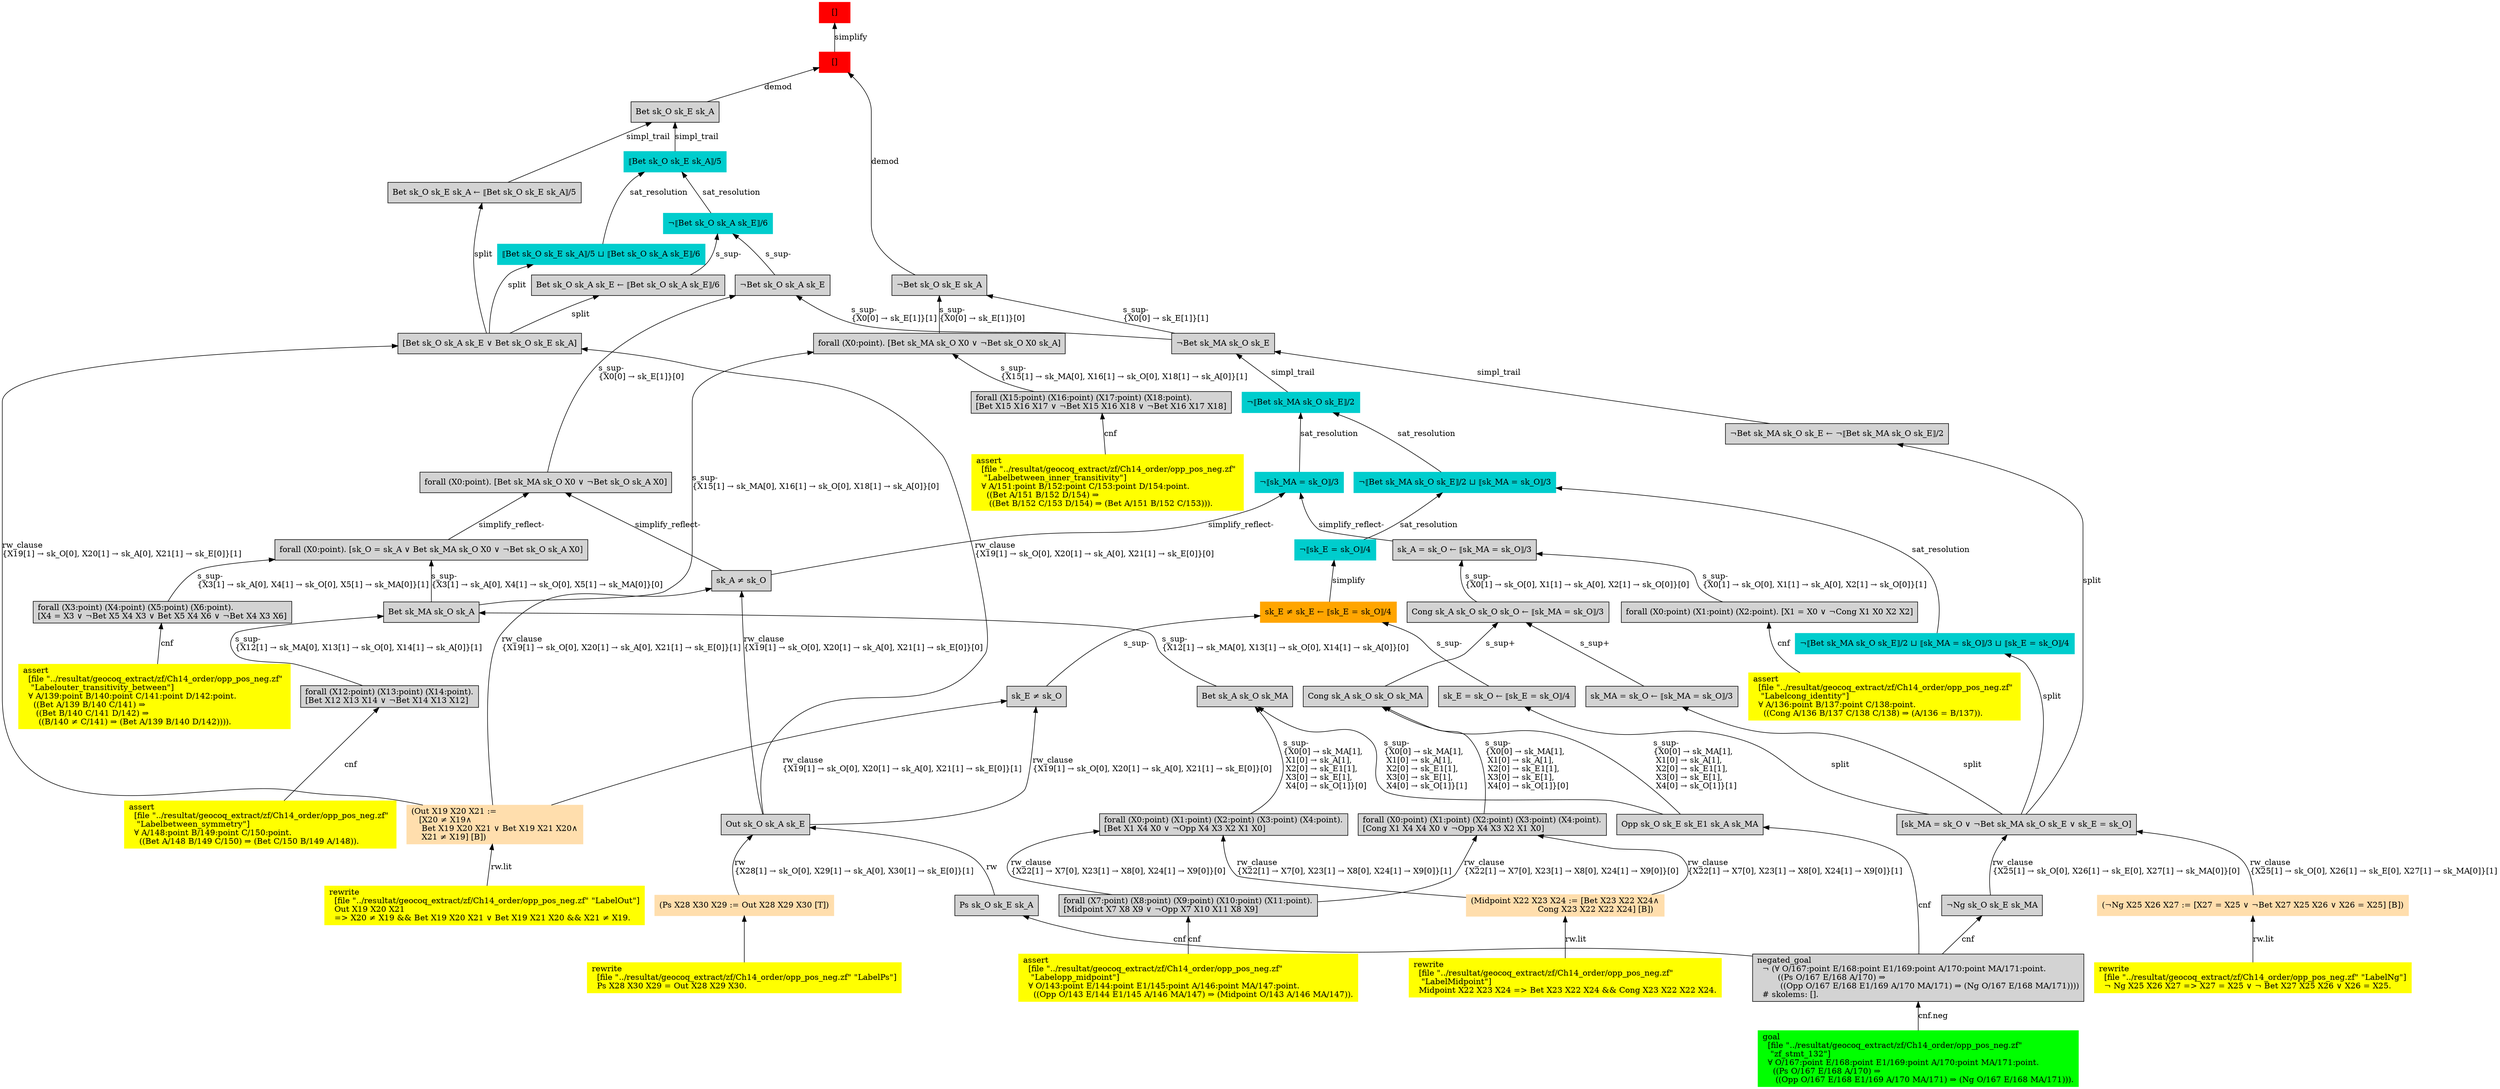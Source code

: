 digraph "unsat_graph" {
  vertex_0 [color=red, label="[]", shape=box, style=filled];
  vertex_0 -> vertex_1 [label="simplify", dir="back"];
  vertex_1 [color=red, label="[]", shape=box, style=filled];
  vertex_1 -> vertex_2 [label="demod", dir="back"];
  vertex_2 [shape=box, label="Bet sk_O sk_E sk_A\l", style=filled];
  vertex_2 -> vertex_3 [label="simpl_trail", dir="back"];
  vertex_3 [color=cyan3, shape=box, label="⟦Bet sk_O sk_E sk_A⟧/5\l", style=filled];
  vertex_3 -> vertex_4 [label="sat_resolution", dir="back"];
  vertex_4 [color=cyan3, shape=box, label="¬⟦Bet sk_O sk_A sk_E⟧/6\l", style=filled];
  vertex_4 -> vertex_5 [label="s_sup-\l", dir="back"];
  vertex_5 [shape=box, label="¬Bet sk_O sk_A sk_E\l", style=filled];
  vertex_5 -> vertex_6 [label="s_sup-\l\{X0[0] → sk_E[1]\}[1]\l", dir="back"];
  vertex_6 [shape=box, label="¬Bet sk_MA sk_O sk_E\l", style=filled];
  vertex_6 -> vertex_7 [label="simpl_trail", dir="back"];
  vertex_7 [color=cyan3, shape=box, label="¬⟦Bet sk_MA sk_O sk_E⟧/2\l", style=filled];
  vertex_7 -> vertex_8 [label="sat_resolution", dir="back"];
  vertex_8 [color=cyan3, shape=box, label="¬⟦sk_MA = sk_O⟧/3\l", style=filled];
  vertex_8 -> vertex_9 [label="simplify_reflect-", dir="back"];
  vertex_9 [shape=box, label="sk_A ≠ sk_O\l", style=filled];
  vertex_9 -> vertex_10 [label="rw_clause\l\{X19[1] → sk_O[0], X20[1] → sk_A[0], X21[1] → sk_E[0]\}[1]\l", dir="back"];
  vertex_10 [color=navajowhite, shape=box, label="(Out X19 X20 X21 :=\l   [X20 ≠ X19∧\l    Bet X19 X20 X21 ∨ Bet X19 X21 X20∧\l    X21 ≠ X19] [B])\l", style=filled];
  vertex_10 -> vertex_11 [label="rw.lit", dir="back"];
  vertex_11 [color=yellow, shape=box, label="rewrite\l  [file \"../resultat/geocoq_extract/zf/Ch14_order/opp_pos_neg.zf\" \"LabelOut\"]\l  Out X19 X20 X21\l  =\> X20 ≠ X19 && Bet X19 X20 X21 ∨ Bet X19 X21 X20 && X21 ≠ X19.\l", style=filled];
  vertex_9 -> vertex_12 [label="rw_clause\l\{X19[1] → sk_O[0], X20[1] → sk_A[0], X21[1] → sk_E[0]\}[0]\l", dir="back"];
  vertex_12 [shape=box, label="Out sk_O sk_A sk_E\l", style=filled];
  vertex_12 -> vertex_13 [label="rw\l\{X28[1] → sk_O[0], X29[1] → sk_A[0], X30[1] → sk_E[0]\}[1]\l", dir="back"];
  vertex_13 [color=navajowhite, shape=box, label="(Ps X28 X30 X29 := Out X28 X29 X30 [T])\l", style=filled];
  vertex_13 -> vertex_14 [label="", dir="back"];
  vertex_14 [color=yellow, shape=box, label="rewrite\l  [file \"../resultat/geocoq_extract/zf/Ch14_order/opp_pos_neg.zf\" \"LabelPs\"]\l  Ps X28 X30 X29 = Out X28 X29 X30.\l", style=filled];
  vertex_12 -> vertex_15 [label="rw", dir="back"];
  vertex_15 [shape=box, label="Ps sk_O sk_E sk_A\l", style=filled];
  vertex_15 -> vertex_16 [label="cnf", dir="back"];
  vertex_16 [shape=box, label="negated_goal\l  ¬ (∀ O/167:point E/168:point E1/169:point A/170:point MA/171:point.\l        ((Ps O/167 E/168 A/170) ⇒\l         ((Opp O/167 E/168 E1/169 A/170 MA/171) ⇒ (Ng O/167 E/168 MA/171))))\l  # skolems: [].\l", style=filled];
  vertex_16 -> vertex_17 [label="cnf.neg", dir="back"];
  vertex_17 [color=green, shape=box, label="goal\l  [file \"../resultat/geocoq_extract/zf/Ch14_order/opp_pos_neg.zf\" \l   \"zf_stmt_132\"]\l  ∀ O/167:point E/168:point E1/169:point A/170:point MA/171:point.\l    ((Ps O/167 E/168 A/170) ⇒\l     ((Opp O/167 E/168 E1/169 A/170 MA/171) ⇒ (Ng O/167 E/168 MA/171))).\l", style=filled];
  vertex_8 -> vertex_18 [label="simplify_reflect-", dir="back"];
  vertex_18 [shape=box, label="sk_A = sk_O ← ⟦sk_MA = sk_O⟧/3\l", style=filled];
  vertex_18 -> vertex_19 [label="s_sup-\l\{X0[1] → sk_O[0], X1[1] → sk_A[0], X2[1] → sk_O[0]\}[1]\l", dir="back"];
  vertex_19 [shape=box, label="forall (X0:point) (X1:point) (X2:point). [X1 = X0 ∨ ¬Cong X1 X0 X2 X2]\l", style=filled];
  vertex_19 -> vertex_20 [label="cnf", dir="back"];
  vertex_20 [color=yellow, shape=box, label="assert\l  [file \"../resultat/geocoq_extract/zf/Ch14_order/opp_pos_neg.zf\" \l   \"Labelcong_identity\"]\l  ∀ A/136:point B/137:point C/138:point.\l    ((Cong A/136 B/137 C/138 C/138) ⇒ (A/136 = B/137)).\l", style=filled];
  vertex_18 -> vertex_21 [label="s_sup-\l\{X0[1] → sk_O[0], X1[1] → sk_A[0], X2[1] → sk_O[0]\}[0]\l", dir="back"];
  vertex_21 [shape=box, label="Cong sk_A sk_O sk_O sk_O ← ⟦sk_MA = sk_O⟧/3\l", style=filled];
  vertex_21 -> vertex_22 [label="s_sup+\l", dir="back"];
  vertex_22 [shape=box, label="Cong sk_A sk_O sk_O sk_MA\l", style=filled];
  vertex_22 -> vertex_23 [label="s_sup-\l\{X0[0] → sk_MA[1], \l X1[0] → sk_A[1], \l X2[0] → sk_E1[1], \l X3[0] → sk_E[1], \l X4[0] → sk_O[1]\}[0]\l", dir="back"];
  vertex_23 [shape=box, label="forall (X0:point) (X1:point) (X2:point) (X3:point) (X4:point).\l[Cong X1 X4 X4 X0 ∨ ¬Opp X4 X3 X2 X1 X0]\l", style=filled];
  vertex_23 -> vertex_24 [label="rw_clause\l\{X22[1] → X7[0], X23[1] → X8[0], X24[1] → X9[0]\}[1]\l", dir="back"];
  vertex_24 [color=navajowhite, shape=box, label="(Midpoint X22 X23 X24 := [Bet X23 X22 X24∧\l                          Cong X23 X22 X22 X24] [B])\l", style=filled];
  vertex_24 -> vertex_25 [label="rw.lit", dir="back"];
  vertex_25 [color=yellow, shape=box, label="rewrite\l  [file \"../resultat/geocoq_extract/zf/Ch14_order/opp_pos_neg.zf\" \l   \"LabelMidpoint\"]\l  Midpoint X22 X23 X24 =\> Bet X23 X22 X24 && Cong X23 X22 X22 X24.\l", style=filled];
  vertex_23 -> vertex_26 [label="rw_clause\l\{X22[1] → X7[0], X23[1] → X8[0], X24[1] → X9[0]\}[0]\l", dir="back"];
  vertex_26 [shape=box, label="forall (X7:point) (X8:point) (X9:point) (X10:point) (X11:point).\l[Midpoint X7 X8 X9 ∨ ¬Opp X7 X10 X11 X8 X9]\l", style=filled];
  vertex_26 -> vertex_27 [label="cnf", dir="back"];
  vertex_27 [color=yellow, shape=box, label="assert\l  [file \"../resultat/geocoq_extract/zf/Ch14_order/opp_pos_neg.zf\" \l   \"Labelopp_midpoint\"]\l  ∀ O/143:point E/144:point E1/145:point A/146:point MA/147:point.\l    ((Opp O/143 E/144 E1/145 A/146 MA/147) ⇒ (Midpoint O/143 A/146 MA/147)).\l", style=filled];
  vertex_22 -> vertex_28 [label="s_sup-\l\{X0[0] → sk_MA[1], \l X1[0] → sk_A[1], \l X2[0] → sk_E1[1], \l X3[0] → sk_E[1], \l X4[0] → sk_O[1]\}[1]\l", dir="back"];
  vertex_28 [shape=box, label="Opp sk_O sk_E sk_E1 sk_A sk_MA\l", style=filled];
  vertex_28 -> vertex_16 [label="cnf", dir="back"];
  vertex_21 -> vertex_29 [label="s_sup+\l", dir="back"];
  vertex_29 [shape=box, label="sk_MA = sk_O ← ⟦sk_MA = sk_O⟧/3\l", style=filled];
  vertex_29 -> vertex_30 [label="split", dir="back"];
  vertex_30 [shape=box, label="[sk_MA = sk_O ∨ ¬Bet sk_MA sk_O sk_E ∨ sk_E = sk_O]\l", style=filled];
  vertex_30 -> vertex_31 [label="rw_clause\l\{X25[1] → sk_O[0], X26[1] → sk_E[0], X27[1] → sk_MA[0]\}[1]\l", dir="back"];
  vertex_31 [color=navajowhite, shape=box, label="(¬Ng X25 X26 X27 := [X27 = X25 ∨ ¬Bet X27 X25 X26 ∨ X26 = X25] [B])\l", style=filled];
  vertex_31 -> vertex_32 [label="rw.lit", dir="back"];
  vertex_32 [color=yellow, shape=box, label="rewrite\l  [file \"../resultat/geocoq_extract/zf/Ch14_order/opp_pos_neg.zf\" \"LabelNg\"]\l  ¬ Ng X25 X26 X27 =\> X27 = X25 ∨ ¬ Bet X27 X25 X26 ∨ X26 = X25.\l", style=filled];
  vertex_30 -> vertex_33 [label="rw_clause\l\{X25[1] → sk_O[0], X26[1] → sk_E[0], X27[1] → sk_MA[0]\}[0]\l", dir="back"];
  vertex_33 [shape=box, label="¬Ng sk_O sk_E sk_MA\l", style=filled];
  vertex_33 -> vertex_16 [label="cnf", dir="back"];
  vertex_7 -> vertex_34 [label="sat_resolution", dir="back"];
  vertex_34 [color=cyan3, shape=box, label="¬⟦Bet sk_MA sk_O sk_E⟧/2 ⊔ ⟦sk_MA = sk_O⟧/3\l", style=filled];
  vertex_34 -> vertex_35 [label="sat_resolution", dir="back"];
  vertex_35 [color=cyan3, shape=box, label="¬⟦sk_E = sk_O⟧/4\l", style=filled];
  vertex_35 -> vertex_36 [label="simplify", dir="back"];
  vertex_36 [color=orange, shape=box, label="sk_E ≠ sk_E ← ⟦sk_E = sk_O⟧/4\l", style=filled];
  vertex_36 -> vertex_37 [label="s_sup-\l", dir="back"];
  vertex_37 [shape=box, label="sk_E ≠ sk_O\l", style=filled];
  vertex_37 -> vertex_10 [label="rw_clause\l\{X19[1] → sk_O[0], X20[1] → sk_A[0], X21[1] → sk_E[0]\}[1]\l", dir="back"];
  vertex_37 -> vertex_12 [label="rw_clause\l\{X19[1] → sk_O[0], X20[1] → sk_A[0], X21[1] → sk_E[0]\}[0]\l", dir="back"];
  vertex_36 -> vertex_38 [label="s_sup-\l", dir="back"];
  vertex_38 [shape=box, label="sk_E = sk_O ← ⟦sk_E = sk_O⟧/4\l", style=filled];
  vertex_38 -> vertex_30 [label="split", dir="back"];
  vertex_34 -> vertex_39 [label="sat_resolution", dir="back"];
  vertex_39 [color=cyan3, shape=box, label="¬⟦Bet sk_MA sk_O sk_E⟧/2 ⊔ ⟦sk_MA = sk_O⟧/3 ⊔ ⟦sk_E = sk_O⟧/4\l", style=filled];
  vertex_39 -> vertex_30 [label="split", dir="back"];
  vertex_6 -> vertex_40 [label="simpl_trail", dir="back"];
  vertex_40 [shape=box, label="¬Bet sk_MA sk_O sk_E ← ¬⟦Bet sk_MA sk_O sk_E⟧/2\l", style=filled];
  vertex_40 -> vertex_30 [label="split", dir="back"];
  vertex_5 -> vertex_41 [label="s_sup-\l\{X0[0] → sk_E[1]\}[0]\l", dir="back"];
  vertex_41 [shape=box, label="forall (X0:point). [Bet sk_MA sk_O X0 ∨ ¬Bet sk_O sk_A X0]\l", style=filled];
  vertex_41 -> vertex_9 [label="simplify_reflect-", dir="back"];
  vertex_41 -> vertex_42 [label="simplify_reflect-", dir="back"];
  vertex_42 [shape=box, label="forall (X0:point). [sk_O = sk_A ∨ Bet sk_MA sk_O X0 ∨ ¬Bet sk_O sk_A X0]\l", style=filled];
  vertex_42 -> vertex_43 [label="s_sup-\l\{X3[1] → sk_A[0], X4[1] → sk_O[0], X5[1] → sk_MA[0]\}[1]\l", dir="back"];
  vertex_43 [shape=box, label="forall (X3:point) (X4:point) (X5:point) (X6:point).\l[X4 = X3 ∨ ¬Bet X5 X4 X3 ∨ Bet X5 X4 X6 ∨ ¬Bet X4 X3 X6]\l", style=filled];
  vertex_43 -> vertex_44 [label="cnf", dir="back"];
  vertex_44 [color=yellow, shape=box, label="assert\l  [file \"../resultat/geocoq_extract/zf/Ch14_order/opp_pos_neg.zf\" \l   \"Labelouter_transitivity_between\"]\l  ∀ A/139:point B/140:point C/141:point D/142:point.\l    ((Bet A/139 B/140 C/141) ⇒\l     ((Bet B/140 C/141 D/142) ⇒\l      ((B/140 ≠ C/141) ⇒ (Bet A/139 B/140 D/142)))).\l", style=filled];
  vertex_42 -> vertex_45 [label="s_sup-\l\{X3[1] → sk_A[0], X4[1] → sk_O[0], X5[1] → sk_MA[0]\}[0]\l", dir="back"];
  vertex_45 [shape=box, label="Bet sk_MA sk_O sk_A\l", style=filled];
  vertex_45 -> vertex_46 [label="s_sup-\l\{X12[1] → sk_MA[0], X13[1] → sk_O[0], X14[1] → sk_A[0]\}[1]\l", dir="back"];
  vertex_46 [shape=box, label="forall (X12:point) (X13:point) (X14:point).\l[Bet X12 X13 X14 ∨ ¬Bet X14 X13 X12]\l", style=filled];
  vertex_46 -> vertex_47 [label="cnf", dir="back"];
  vertex_47 [color=yellow, shape=box, label="assert\l  [file \"../resultat/geocoq_extract/zf/Ch14_order/opp_pos_neg.zf\" \l   \"Labelbetween_symmetry\"]\l  ∀ A/148:point B/149:point C/150:point.\l    ((Bet A/148 B/149 C/150) ⇒ (Bet C/150 B/149 A/148)).\l", style=filled];
  vertex_45 -> vertex_48 [label="s_sup-\l\{X12[1] → sk_MA[0], X13[1] → sk_O[0], X14[1] → sk_A[0]\}[0]\l", dir="back"];
  vertex_48 [shape=box, label="Bet sk_A sk_O sk_MA\l", style=filled];
  vertex_48 -> vertex_49 [label="s_sup-\l\{X0[0] → sk_MA[1], \l X1[0] → sk_A[1], \l X2[0] → sk_E1[1], \l X3[0] → sk_E[1], \l X4[0] → sk_O[1]\}[0]\l", dir="back"];
  vertex_49 [shape=box, label="forall (X0:point) (X1:point) (X2:point) (X3:point) (X4:point).\l[Bet X1 X4 X0 ∨ ¬Opp X4 X3 X2 X1 X0]\l", style=filled];
  vertex_49 -> vertex_24 [label="rw_clause\l\{X22[1] → X7[0], X23[1] → X8[0], X24[1] → X9[0]\}[1]\l", dir="back"];
  vertex_49 -> vertex_26 [label="rw_clause\l\{X22[1] → X7[0], X23[1] → X8[0], X24[1] → X9[0]\}[0]\l", dir="back"];
  vertex_48 -> vertex_28 [label="s_sup-\l\{X0[0] → sk_MA[1], \l X1[0] → sk_A[1], \l X2[0] → sk_E1[1], \l X3[0] → sk_E[1], \l X4[0] → sk_O[1]\}[1]\l", dir="back"];
  vertex_4 -> vertex_50 [label="s_sup-\l", dir="back"];
  vertex_50 [shape=box, label="Bet sk_O sk_A sk_E ← ⟦Bet sk_O sk_A sk_E⟧/6\l", style=filled];
  vertex_50 -> vertex_51 [label="split", dir="back"];
  vertex_51 [shape=box, label="[Bet sk_O sk_A sk_E ∨ Bet sk_O sk_E sk_A]\l", style=filled];
  vertex_51 -> vertex_10 [label="rw_clause\l\{X19[1] → sk_O[0], X20[1] → sk_A[0], X21[1] → sk_E[0]\}[1]\l", dir="back"];
  vertex_51 -> vertex_12 [label="rw_clause\l\{X19[1] → sk_O[0], X20[1] → sk_A[0], X21[1] → sk_E[0]\}[0]\l", dir="back"];
  vertex_3 -> vertex_52 [label="sat_resolution", dir="back"];
  vertex_52 [color=cyan3, shape=box, label="⟦Bet sk_O sk_E sk_A⟧/5 ⊔ ⟦Bet sk_O sk_A sk_E⟧/6\l", style=filled];
  vertex_52 -> vertex_51 [label="split", dir="back"];
  vertex_2 -> vertex_53 [label="simpl_trail", dir="back"];
  vertex_53 [shape=box, label="Bet sk_O sk_E sk_A ← ⟦Bet sk_O sk_E sk_A⟧/5\l", style=filled];
  vertex_53 -> vertex_51 [label="split", dir="back"];
  vertex_1 -> vertex_54 [label="demod", dir="back"];
  vertex_54 [shape=box, label="¬Bet sk_O sk_E sk_A\l", style=filled];
  vertex_54 -> vertex_6 [label="s_sup-\l\{X0[0] → sk_E[1]\}[1]\l", dir="back"];
  vertex_54 -> vertex_55 [label="s_sup-\l\{X0[0] → sk_E[1]\}[0]\l", dir="back"];
  vertex_55 [shape=box, label="forall (X0:point). [Bet sk_MA sk_O X0 ∨ ¬Bet sk_O X0 sk_A]\l", style=filled];
  vertex_55 -> vertex_56 [label="s_sup-\l\{X15[1] → sk_MA[0], X16[1] → sk_O[0], X18[1] → sk_A[0]\}[1]\l", dir="back"];
  vertex_56 [shape=box, label="forall (X15:point) (X16:point) (X17:point) (X18:point).\l[Bet X15 X16 X17 ∨ ¬Bet X15 X16 X18 ∨ ¬Bet X16 X17 X18]\l", style=filled];
  vertex_56 -> vertex_57 [label="cnf", dir="back"];
  vertex_57 [color=yellow, shape=box, label="assert\l  [file \"../resultat/geocoq_extract/zf/Ch14_order/opp_pos_neg.zf\" \l   \"Labelbetween_inner_transitivity\"]\l  ∀ A/151:point B/152:point C/153:point D/154:point.\l    ((Bet A/151 B/152 D/154) ⇒\l     ((Bet B/152 C/153 D/154) ⇒ (Bet A/151 B/152 C/153))).\l", style=filled];
  vertex_55 -> vertex_45 [label="s_sup-\l\{X15[1] → sk_MA[0], X16[1] → sk_O[0], X18[1] → sk_A[0]\}[0]\l", dir="back"];
  }


